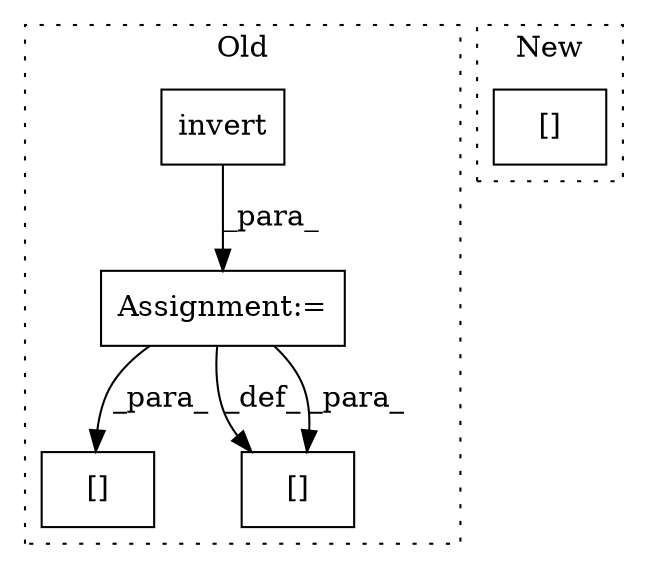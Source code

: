 digraph G {
subgraph cluster0 {
1 [label="invert" a="32" s="2225,2236" l="7,1" shape="box"];
3 [label="[]" a="2" s="2338,2405" l="29,2" shape="box"];
4 [label="Assignment:=" a="7" s="2224" l="1" shape="box"];
5 [label="[]" a="2" s="2247,2314" l="29,2" shape="box"];
label = "Old";
style="dotted";
}
subgraph cluster1 {
2 [label="[]" a="2" s="2187,2204" l="16,1" shape="box"];
label = "New";
style="dotted";
}
1 -> 4 [label="_para_"];
4 -> 5 [label="_def_"];
4 -> 3 [label="_para_"];
4 -> 5 [label="_para_"];
}